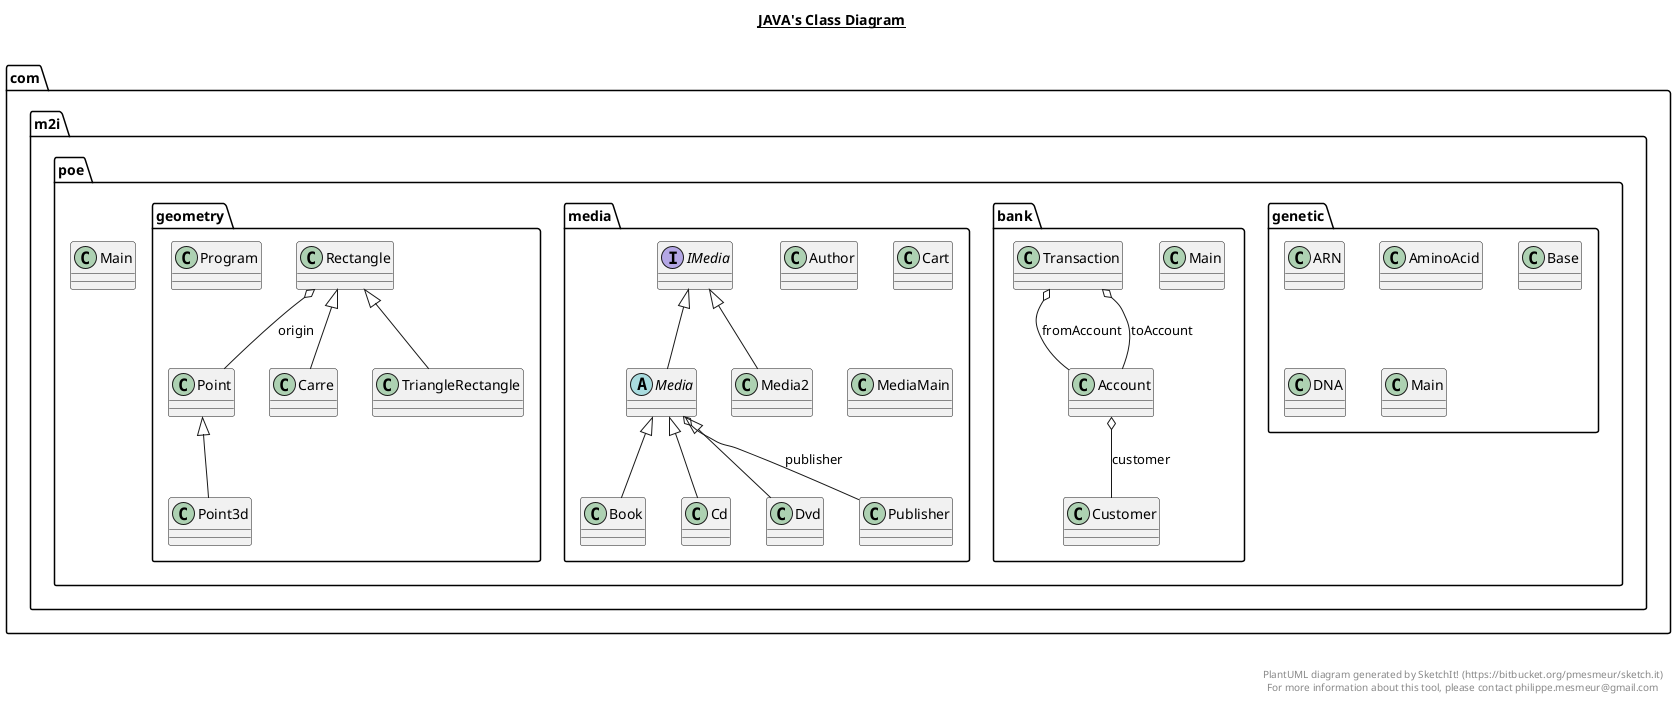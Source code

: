 @startuml

title __JAVA's Class Diagram__\n

  package com.m2i.poe {
    package com.m2i.poe.genetic {
      class ARN {
      }
    }
  }
  

  package com.m2i.poe {
    package com.m2i.poe.bank {
      class Account {
      }
    }
  }
  

  package com.m2i.poe {
    package com.m2i.poe.genetic {
      class AminoAcid {
      }
    }
  }
  

  package com.m2i.poe {
    package com.m2i.poe.media {
      class Author {
      }
    }
  }
  

  package com.m2i.poe {
    package com.m2i.poe.genetic {
      class Base {
      }
    }
  }
  

  package com.m2i.poe {
    package com.m2i.poe.media {
      class Book {
      }
    }
  }
  

  package com.m2i.poe {
    package com.m2i.poe.geometry {
      class Carre {
      }
    }
  }
  

  package com.m2i.poe {
    package com.m2i.poe.media {
      class Cart {
      }
    }
  }
  

  package com.m2i.poe {
    package com.m2i.poe.media {
      class Cd {
      }
    }
  }
  

  package com.m2i.poe {
    package com.m2i.poe.bank {
      class Customer {
      }
    }
  }
  

  package com.m2i.poe {
    package com.m2i.poe.genetic {
      class DNA {
      }
    }
  }
  

  package com.m2i.poe {
    package com.m2i.poe.media {
      class Dvd {
      }
    }
  }
  

  package com.m2i.poe {
    package com.m2i.poe.media {
      interface IMedia {
      }
    }
  }
  

  package com.m2i.poe {
    class Main {
    }
  }
  

  package com.m2i.poe {
    package com.m2i.poe.bank {
      class Main {
      }
    }
  }
  

  package com.m2i.poe {
    package com.m2i.poe.genetic {
      class Main {
      }
    }
  }
  

  package com.m2i.poe {
    package com.m2i.poe.media {
      abstract class Media {
      }
    }
  }
  

  package com.m2i.poe {
    package com.m2i.poe.media {
      class Media2 {
      }
    }
  }
  

  package com.m2i.poe {
    package com.m2i.poe.media {
      class MediaMain {
      }
    }
  }
  

  package com.m2i.poe {
    package com.m2i.poe.geometry {
      class Point {
      }
    }
  }
  

  package com.m2i.poe {
    package com.m2i.poe.geometry {
      class Point3d {
      }
    }
  }
  

  package com.m2i.poe {
    package com.m2i.poe.geometry {
      class Program {
      }
    }
  }
  

  package com.m2i.poe {
    package com.m2i.poe.media {
      class Publisher {
      }
    }
  }
  

  package com.m2i.poe {
    package com.m2i.poe.geometry {
      class Rectangle {
      }
    }
  }
  

  package com.m2i.poe {
    package com.m2i.poe.bank {
      class Transaction {
      }
    }
  }
  

  package com.m2i.poe {
    package com.m2i.poe.geometry {
      class TriangleRectangle {
      }
    }
  }
  

  Account o-- Customer : customer
  Book -up-|> Media
  Carre -up-|> Rectangle
  Cd -up-|> Media
  Dvd -up-|> Media
  Media -up-|> IMedia
  Media o-- Publisher : publisher
  Media2 -up-|> IMedia
  Point3d -up-|> Point
  Rectangle o-- Point : origin
  Transaction o-- Account : fromAccount
  Transaction o-- Account : toAccount
  TriangleRectangle -up-|> Rectangle


right footer


PlantUML diagram generated by SketchIt! (https://bitbucket.org/pmesmeur/sketch.it)
For more information about this tool, please contact philippe.mesmeur@gmail.com
endfooter

@enduml
